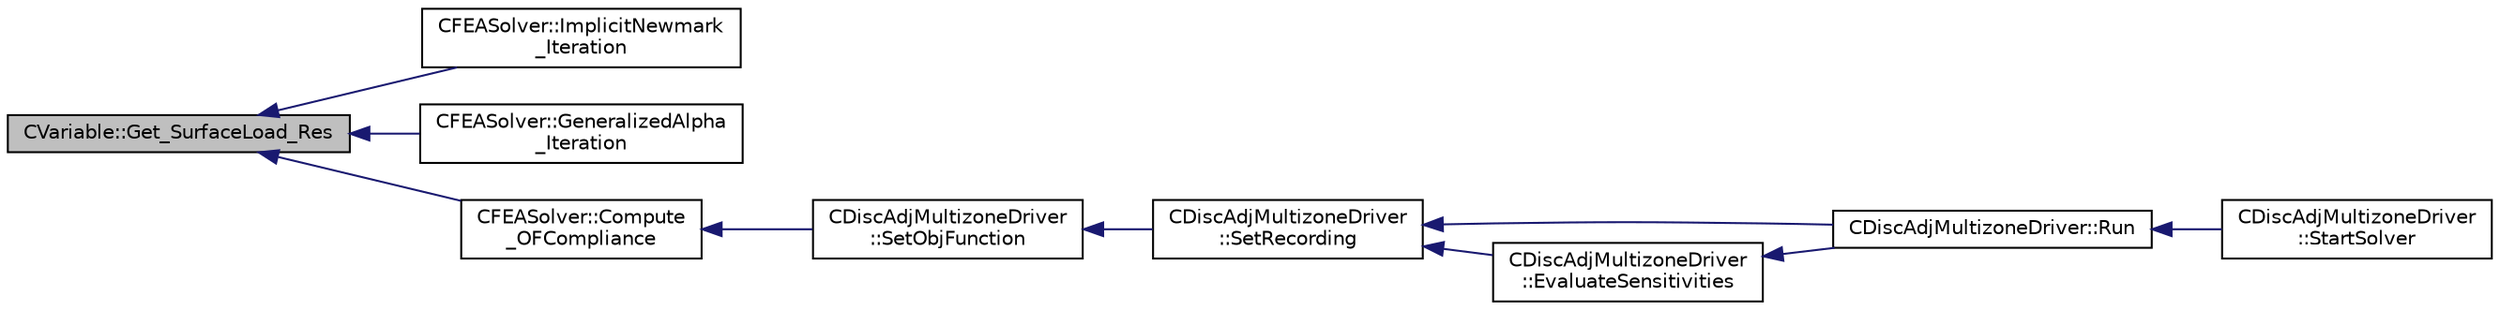 digraph "CVariable::Get_SurfaceLoad_Res"
{
  edge [fontname="Helvetica",fontsize="10",labelfontname="Helvetica",labelfontsize="10"];
  node [fontname="Helvetica",fontsize="10",shape=record];
  rankdir="LR";
  Node398 [label="CVariable::Get_SurfaceLoad_Res",height=0.2,width=0.4,color="black", fillcolor="grey75", style="filled", fontcolor="black"];
  Node398 -> Node399 [dir="back",color="midnightblue",fontsize="10",style="solid",fontname="Helvetica"];
  Node399 [label="CFEASolver::ImplicitNewmark\l_Iteration",height=0.2,width=0.4,color="black", fillcolor="white", style="filled",URL="$class_c_f_e_a_solver.html#aa83ba08ae1eb93bd08512fd4b212d7bc",tooltip="Iterate using an implicit Newmark solver. "];
  Node398 -> Node400 [dir="back",color="midnightblue",fontsize="10",style="solid",fontname="Helvetica"];
  Node400 [label="CFEASolver::GeneralizedAlpha\l_Iteration",height=0.2,width=0.4,color="black", fillcolor="white", style="filled",URL="$class_c_f_e_a_solver.html#a78a7858bc1a78f4aa8c8ed748f270966",tooltip="Iterate using an implicit Generalized Alpha solver. "];
  Node398 -> Node401 [dir="back",color="midnightblue",fontsize="10",style="solid",fontname="Helvetica"];
  Node401 [label="CFEASolver::Compute\l_OFCompliance",height=0.2,width=0.4,color="black", fillcolor="white", style="filled",URL="$class_c_f_e_a_solver.html#a5e1856ba46e6f9e49b909ac203b10192",tooltip="Compute the compliance objective function. "];
  Node401 -> Node402 [dir="back",color="midnightblue",fontsize="10",style="solid",fontname="Helvetica"];
  Node402 [label="CDiscAdjMultizoneDriver\l::SetObjFunction",height=0.2,width=0.4,color="black", fillcolor="white", style="filled",URL="$class_c_disc_adj_multizone_driver.html#afda203e78a0e4cfde8c3fbb02ef3fd3e",tooltip="Set the objective function. "];
  Node402 -> Node403 [dir="back",color="midnightblue",fontsize="10",style="solid",fontname="Helvetica"];
  Node403 [label="CDiscAdjMultizoneDriver\l::SetRecording",height=0.2,width=0.4,color="black", fillcolor="white", style="filled",URL="$class_c_disc_adj_multizone_driver.html#a441f8669a04147aacab7df463e1dd021",tooltip="Record one iteration of the primal problem within each zone. "];
  Node403 -> Node404 [dir="back",color="midnightblue",fontsize="10",style="solid",fontname="Helvetica"];
  Node404 [label="CDiscAdjMultizoneDriver::Run",height=0.2,width=0.4,color="black", fillcolor="white", style="filled",URL="$class_c_disc_adj_multizone_driver.html#af996aecdb6d20aa4fc81c9b67295abf5",tooltip="[Overload] Run an discrete adjoint update of all solvers within multiple zones. "];
  Node404 -> Node405 [dir="back",color="midnightblue",fontsize="10",style="solid",fontname="Helvetica"];
  Node405 [label="CDiscAdjMultizoneDriver\l::StartSolver",height=0.2,width=0.4,color="black", fillcolor="white", style="filled",URL="$class_c_disc_adj_multizone_driver.html#a75de0a1a482ceeed4301a384f1515092",tooltip="[Overload] Launch the computation for discrete adjoint multizone problems. "];
  Node403 -> Node406 [dir="back",color="midnightblue",fontsize="10",style="solid",fontname="Helvetica"];
  Node406 [label="CDiscAdjMultizoneDriver\l::EvaluateSensitivities",height=0.2,width=0.4,color="black", fillcolor="white", style="filled",URL="$class_c_disc_adj_multizone_driver.html#ac2789097629674cfb7d4de64954024df",tooltip="Evaluate sensitivites for the current adjoint solution and output files. "];
  Node406 -> Node404 [dir="back",color="midnightblue",fontsize="10",style="solid",fontname="Helvetica"];
}
